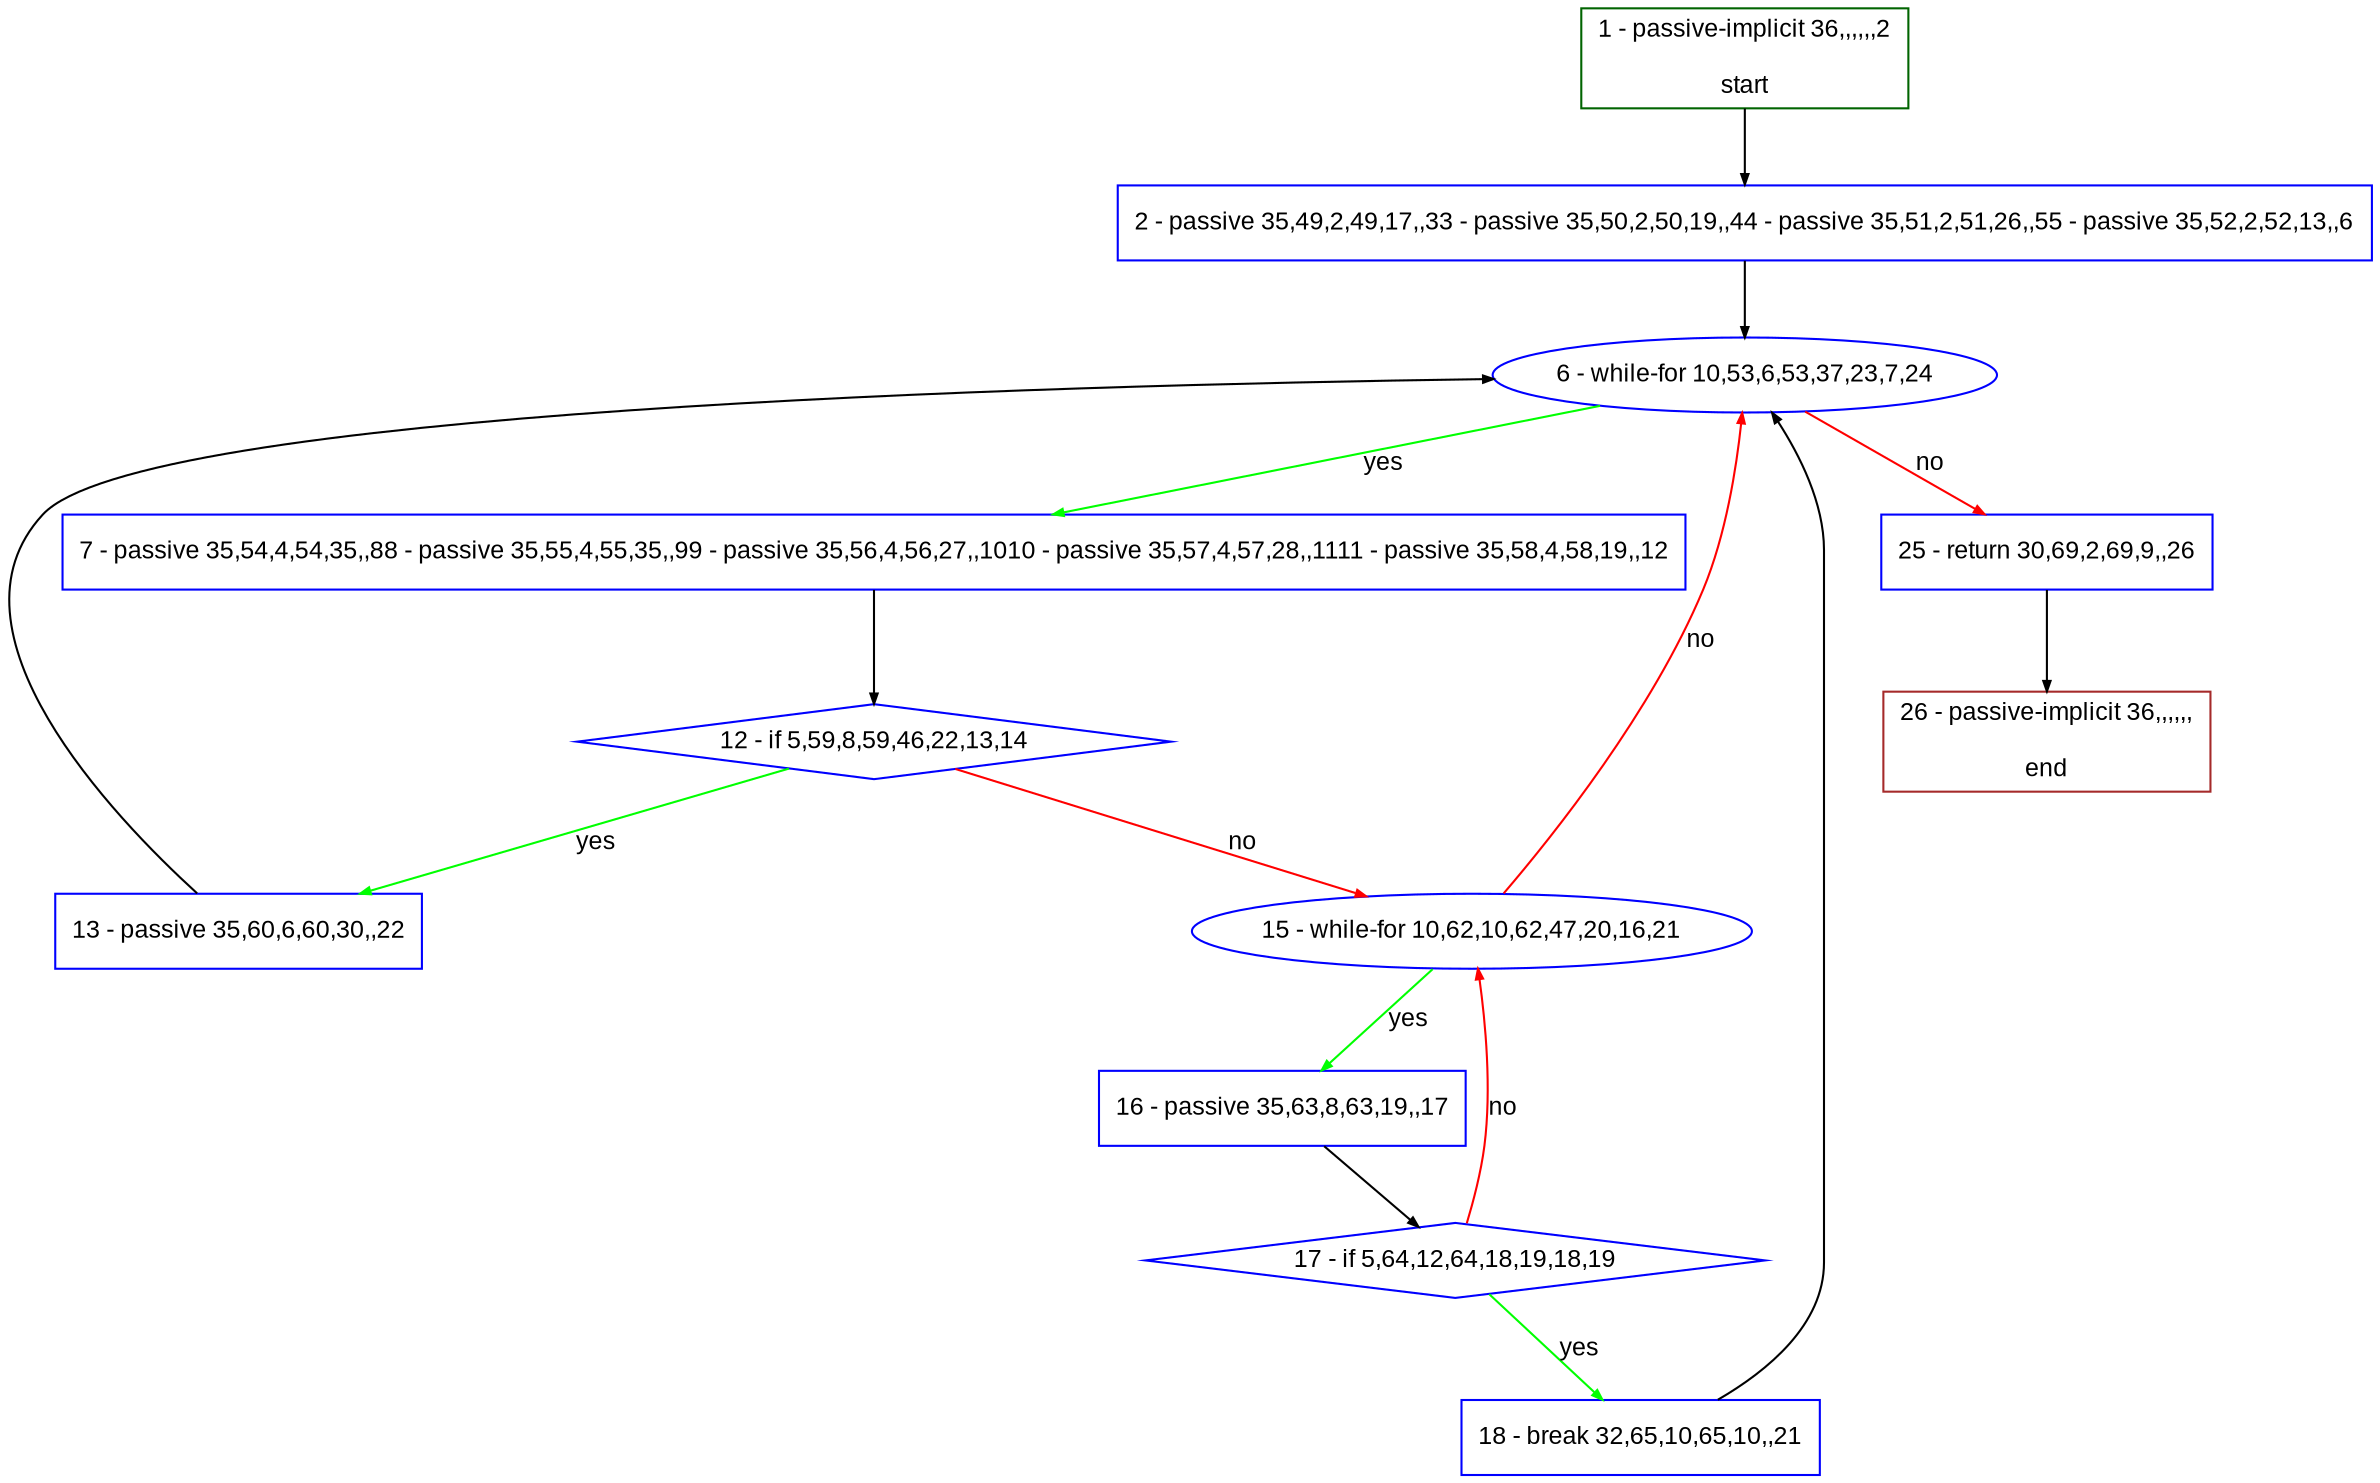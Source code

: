 digraph "" {
  graph [pack="true", label="", fontsize="12", packmode="clust", fontname="Arial", fillcolor="#FFFFCC", bgcolor="white", style="rounded,filled", compound="true"];
  node [node_initialized="no", label="", color="grey", fontsize="12", fillcolor="white", fontname="Arial", style="filled", shape="rectangle", compound="true", fixedsize="false"];
  edge [fontcolor="black", arrowhead="normal", arrowtail="none", arrowsize="0.5", ltail="", label="", color="black", fontsize="12", lhead="", fontname="Arial", dir="forward", compound="true"];
  __N1 [label="2 - passive 35,49,2,49,17,,33 - passive 35,50,2,50,19,,44 - passive 35,51,2,51,26,,55 - passive 35,52,2,52,13,,6", color="#0000ff", fillcolor="#ffffff", style="filled", shape="box"];
  __N2 [label="1 - passive-implicit 36,,,,,,2\n\nstart", color="#006400", fillcolor="#ffffff", style="filled", shape="box"];
  __N3 [label="6 - while-for 10,53,6,53,37,23,7,24", color="#0000ff", fillcolor="#ffffff", style="filled", shape="oval"];
  __N4 [label="7 - passive 35,54,4,54,35,,88 - passive 35,55,4,55,35,,99 - passive 35,56,4,56,27,,1010 - passive 35,57,4,57,28,,1111 - passive 35,58,4,58,19,,12", color="#0000ff", fillcolor="#ffffff", style="filled", shape="box"];
  __N5 [label="25 - return 30,69,2,69,9,,26", color="#0000ff", fillcolor="#ffffff", style="filled", shape="box"];
  __N6 [label="12 - if 5,59,8,59,46,22,13,14", color="#0000ff", fillcolor="#ffffff", style="filled", shape="diamond"];
  __N7 [label="13 - passive 35,60,6,60,30,,22", color="#0000ff", fillcolor="#ffffff", style="filled", shape="box"];
  __N8 [label="15 - while-for 10,62,10,62,47,20,16,21", color="#0000ff", fillcolor="#ffffff", style="filled", shape="oval"];
  __N9 [label="16 - passive 35,63,8,63,19,,17", color="#0000ff", fillcolor="#ffffff", style="filled", shape="box"];
  __N10 [label="17 - if 5,64,12,64,18,19,18,19", color="#0000ff", fillcolor="#ffffff", style="filled", shape="diamond"];
  __N11 [label="18 - break 32,65,10,65,10,,21", color="#0000ff", fillcolor="#ffffff", style="filled", shape="box"];
  __N12 [label="26 - passive-implicit 36,,,,,,\n\nend", color="#a52a2a", fillcolor="#ffffff", style="filled", shape="box"];
  __N2 -> __N1 [arrowhead="normal", arrowtail="none", color="#000000", label="", dir="forward"];
  __N1 -> __N3 [arrowhead="normal", arrowtail="none", color="#000000", label="", dir="forward"];
  __N3 -> __N4 [arrowhead="normal", arrowtail="none", color="#00ff00", label="yes", dir="forward"];
  __N3 -> __N5 [arrowhead="normal", arrowtail="none", color="#ff0000", label="no", dir="forward"];
  __N4 -> __N6 [arrowhead="normal", arrowtail="none", color="#000000", label="", dir="forward"];
  __N6 -> __N7 [arrowhead="normal", arrowtail="none", color="#00ff00", label="yes", dir="forward"];
  __N6 -> __N8 [arrowhead="normal", arrowtail="none", color="#ff0000", label="no", dir="forward"];
  __N7 -> __N3 [arrowhead="normal", arrowtail="none", color="#000000", label="", dir="forward"];
  __N8 -> __N3 [arrowhead="normal", arrowtail="none", color="#ff0000", label="no", dir="forward"];
  __N8 -> __N9 [arrowhead="normal", arrowtail="none", color="#00ff00", label="yes", dir="forward"];
  __N9 -> __N10 [arrowhead="normal", arrowtail="none", color="#000000", label="", dir="forward"];
  __N10 -> __N8 [arrowhead="normal", arrowtail="none", color="#ff0000", label="no", dir="forward"];
  __N10 -> __N11 [arrowhead="normal", arrowtail="none", color="#00ff00", label="yes", dir="forward"];
  __N11 -> __N3 [arrowhead="normal", arrowtail="none", color="#000000", label="", dir="forward"];
  __N5 -> __N12 [arrowhead="normal", arrowtail="none", color="#000000", label="", dir="forward"];
}
